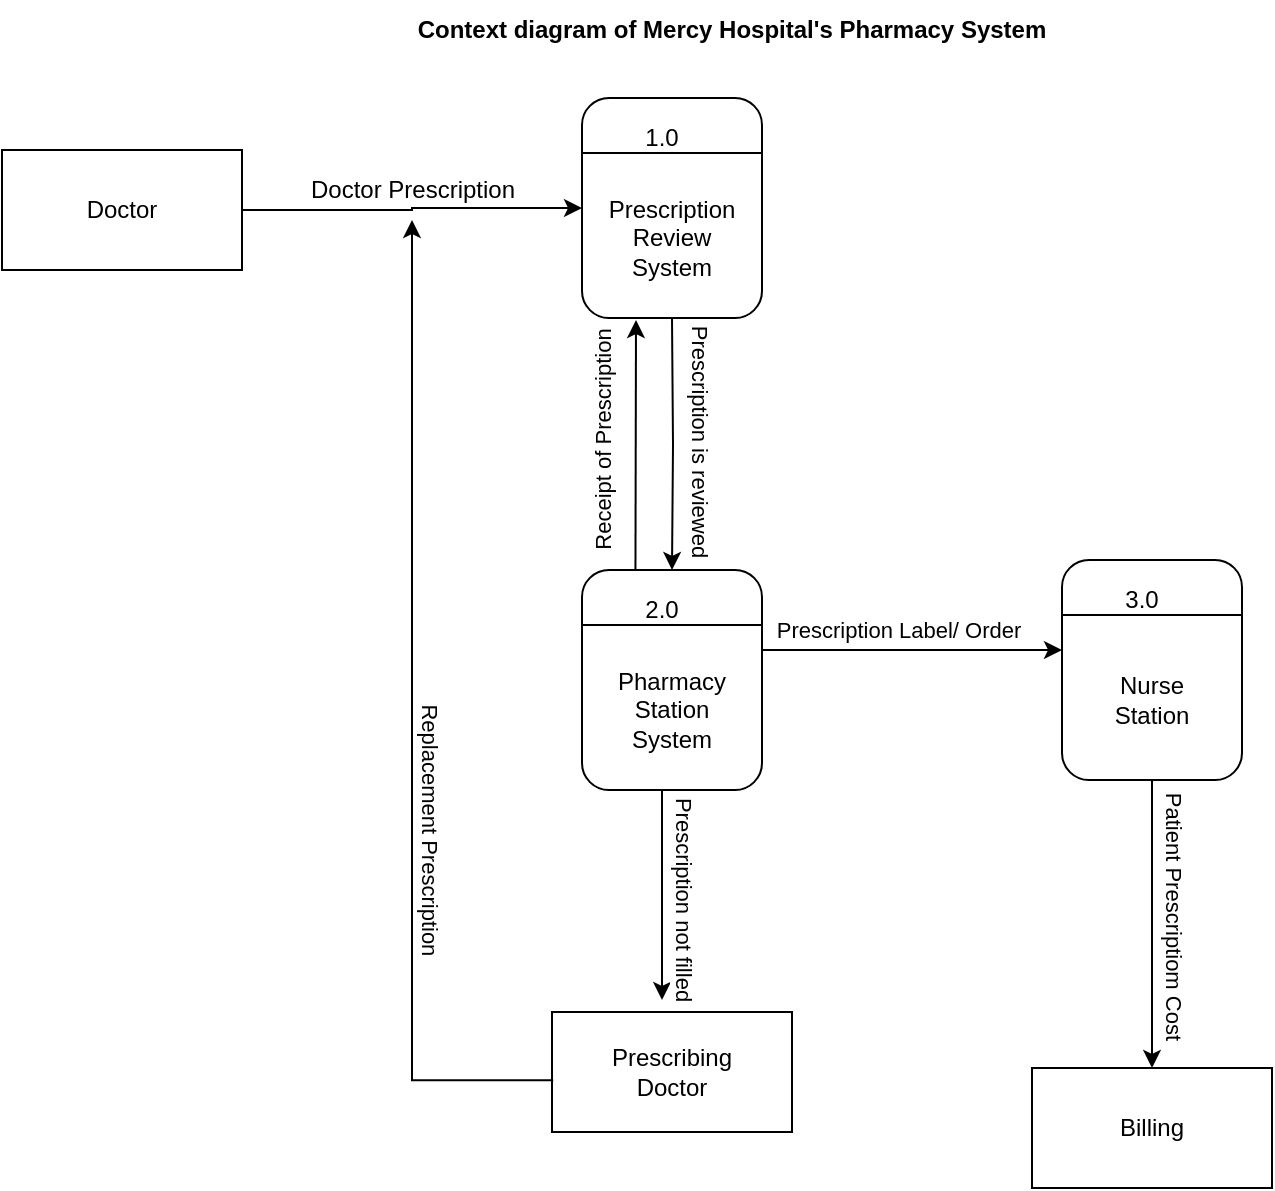 <mxfile version="23.1.6" type="github" pages="2">
  <diagram id="D5TdfPoUz5Am6Vt0mHvL" name="Context Drawing">
    <mxGraphModel dx="1592" dy="808" grid="1" gridSize="10" guides="1" tooltips="1" connect="1" arrows="1" fold="1" page="1" pageScale="1" pageWidth="827" pageHeight="1169" math="0" shadow="0">
      <root>
        <mxCell id="0" />
        <mxCell id="1" parent="0" />
        <mxCell id="V7A0DTkKhkbpMgO7PrwX-6" value="" style="group" vertex="1" connectable="0" parent="1">
          <mxGeometry x="330" y="79" width="90" height="110" as="geometry" />
        </mxCell>
        <mxCell id="V7A0DTkKhkbpMgO7PrwX-3" value="" style="rounded=1;whiteSpace=wrap;html=1;" vertex="1" parent="V7A0DTkKhkbpMgO7PrwX-6">
          <mxGeometry width="90" height="110" as="geometry" />
        </mxCell>
        <mxCell id="V7A0DTkKhkbpMgO7PrwX-4" value="" style="endArrow=none;html=1;rounded=0;exitX=0;exitY=0.25;exitDx=0;exitDy=0;entryX=1;entryY=0.25;entryDx=0;entryDy=0;" edge="1" parent="V7A0DTkKhkbpMgO7PrwX-6" source="V7A0DTkKhkbpMgO7PrwX-3" target="V7A0DTkKhkbpMgO7PrwX-3">
          <mxGeometry width="50" height="50" relative="1" as="geometry">
            <mxPoint x="10" y="29.5" as="sourcePoint" />
            <mxPoint x="80" y="29.5" as="targetPoint" />
          </mxGeometry>
        </mxCell>
        <mxCell id="V7A0DTkKhkbpMgO7PrwX-35" style="edgeStyle=orthogonalEdgeStyle;rounded=0;orthogonalLoop=1;jettySize=auto;html=1;entryX=0.5;entryY=0;entryDx=0;entryDy=0;" edge="1" parent="V7A0DTkKhkbpMgO7PrwX-6" target="V7A0DTkKhkbpMgO7PrwX-28">
          <mxGeometry relative="1" as="geometry">
            <mxPoint x="45" y="231" as="targetPoint" />
            <mxPoint x="45.0" y="110" as="sourcePoint" />
          </mxGeometry>
        </mxCell>
        <mxCell id="V7A0DTkKhkbpMgO7PrwX-37" value="Prescription is reviewed" style="edgeLabel;html=1;align=center;verticalAlign=middle;resizable=0;points=[];rotation=90;" vertex="1" connectable="0" parent="V7A0DTkKhkbpMgO7PrwX-35">
          <mxGeometry y="2" relative="1" as="geometry">
            <mxPoint x="14" y="-4" as="offset" />
          </mxGeometry>
        </mxCell>
        <mxCell id="V7A0DTkKhkbpMgO7PrwX-25" value="Prescription&lt;br&gt;Review&lt;br&gt;System" style="text;html=1;align=center;verticalAlign=middle;whiteSpace=wrap;rounded=0;" vertex="1" parent="V7A0DTkKhkbpMgO7PrwX-6">
          <mxGeometry x="15" y="40" width="60" height="60" as="geometry" />
        </mxCell>
        <mxCell id="V7A0DTkKhkbpMgO7PrwX-26" value="1.0" style="text;html=1;align=center;verticalAlign=middle;whiteSpace=wrap;rounded=0;" vertex="1" parent="V7A0DTkKhkbpMgO7PrwX-6">
          <mxGeometry x="15" y="10" width="50" height="20" as="geometry" />
        </mxCell>
        <mxCell id="V7A0DTkKhkbpMgO7PrwX-8" value="" style="group" vertex="1" connectable="0" parent="1">
          <mxGeometry x="40" y="105" width="120" height="60" as="geometry" />
        </mxCell>
        <mxCell id="V7A0DTkKhkbpMgO7PrwX-1" value="" style="rounded=0;whiteSpace=wrap;html=1;" vertex="1" parent="V7A0DTkKhkbpMgO7PrwX-8">
          <mxGeometry width="120" height="60" as="geometry" />
        </mxCell>
        <mxCell id="V7A0DTkKhkbpMgO7PrwX-7" value="Doctor" style="text;html=1;align=center;verticalAlign=middle;whiteSpace=wrap;rounded=0;" vertex="1" parent="V7A0DTkKhkbpMgO7PrwX-8">
          <mxGeometry x="20" y="15" width="80" height="30" as="geometry" />
        </mxCell>
        <mxCell id="V7A0DTkKhkbpMgO7PrwX-9" value="" style="group" vertex="1" connectable="0" parent="1">
          <mxGeometry x="555" y="564" width="120" height="60" as="geometry" />
        </mxCell>
        <mxCell id="V7A0DTkKhkbpMgO7PrwX-10" value="" style="rounded=0;whiteSpace=wrap;html=1;" vertex="1" parent="V7A0DTkKhkbpMgO7PrwX-9">
          <mxGeometry width="120" height="60" as="geometry" />
        </mxCell>
        <mxCell id="V7A0DTkKhkbpMgO7PrwX-11" value="Billing" style="text;html=1;align=center;verticalAlign=middle;whiteSpace=wrap;rounded=0;" vertex="1" parent="V7A0DTkKhkbpMgO7PrwX-9">
          <mxGeometry x="20" y="15" width="80" height="30" as="geometry" />
        </mxCell>
        <mxCell id="V7A0DTkKhkbpMgO7PrwX-17" style="edgeStyle=orthogonalEdgeStyle;rounded=0;orthogonalLoop=1;jettySize=auto;html=1;exitX=1;exitY=0.5;exitDx=0;exitDy=0;entryX=0;entryY=0.5;entryDx=0;entryDy=0;" edge="1" parent="1" source="V7A0DTkKhkbpMgO7PrwX-1" target="V7A0DTkKhkbpMgO7PrwX-3">
          <mxGeometry relative="1" as="geometry" />
        </mxCell>
        <mxCell id="V7A0DTkKhkbpMgO7PrwX-18" value="Doctor Prescription" style="text;html=1;align=center;verticalAlign=middle;resizable=0;points=[];autosize=1;strokeColor=none;fillColor=none;" vertex="1" parent="1">
          <mxGeometry x="180" y="110" width="130" height="30" as="geometry" />
        </mxCell>
        <mxCell id="V7A0DTkKhkbpMgO7PrwX-27" value="" style="group" vertex="1" connectable="0" parent="1">
          <mxGeometry x="330" y="315" width="90" height="110" as="geometry" />
        </mxCell>
        <mxCell id="V7A0DTkKhkbpMgO7PrwX-28" value="" style="rounded=1;whiteSpace=wrap;html=1;" vertex="1" parent="V7A0DTkKhkbpMgO7PrwX-27">
          <mxGeometry width="90" height="110" as="geometry" />
        </mxCell>
        <mxCell id="V7A0DTkKhkbpMgO7PrwX-29" value="" style="endArrow=none;html=1;rounded=0;exitX=0;exitY=0.25;exitDx=0;exitDy=0;entryX=1;entryY=0.25;entryDx=0;entryDy=0;" edge="1" parent="V7A0DTkKhkbpMgO7PrwX-27" source="V7A0DTkKhkbpMgO7PrwX-28" target="V7A0DTkKhkbpMgO7PrwX-28">
          <mxGeometry width="50" height="50" relative="1" as="geometry">
            <mxPoint x="10" y="29.5" as="sourcePoint" />
            <mxPoint x="80" y="29.5" as="targetPoint" />
          </mxGeometry>
        </mxCell>
        <mxCell id="V7A0DTkKhkbpMgO7PrwX-30" value="Pharmacy Station System" style="text;html=1;align=center;verticalAlign=middle;whiteSpace=wrap;rounded=0;" vertex="1" parent="V7A0DTkKhkbpMgO7PrwX-27">
          <mxGeometry x="15" y="40" width="60" height="60" as="geometry" />
        </mxCell>
        <mxCell id="V7A0DTkKhkbpMgO7PrwX-31" value="2.0" style="text;html=1;align=center;verticalAlign=middle;whiteSpace=wrap;rounded=0;" vertex="1" parent="V7A0DTkKhkbpMgO7PrwX-27">
          <mxGeometry x="15" y="10" width="50" height="20" as="geometry" />
        </mxCell>
        <mxCell id="V7A0DTkKhkbpMgO7PrwX-32" value="" style="group" vertex="1" connectable="0" parent="1">
          <mxGeometry x="315" y="536" width="120" height="60" as="geometry" />
        </mxCell>
        <mxCell id="V7A0DTkKhkbpMgO7PrwX-13" value="" style="rounded=0;whiteSpace=wrap;html=1;" vertex="1" parent="V7A0DTkKhkbpMgO7PrwX-32">
          <mxGeometry width="120" height="60" as="geometry" />
        </mxCell>
        <mxCell id="V7A0DTkKhkbpMgO7PrwX-14" value="Prescribing Doctor" style="text;html=1;align=center;verticalAlign=middle;whiteSpace=wrap;rounded=0;" vertex="1" parent="V7A0DTkKhkbpMgO7PrwX-32">
          <mxGeometry x="20" y="15" width="80" height="30" as="geometry" />
        </mxCell>
        <mxCell id="V7A0DTkKhkbpMgO7PrwX-34" value="" style="endArrow=classic;html=1;rounded=0;" edge="1" parent="1">
          <mxGeometry width="50" height="50" relative="1" as="geometry">
            <mxPoint x="370" y="425" as="sourcePoint" />
            <mxPoint x="370" y="530" as="targetPoint" />
          </mxGeometry>
        </mxCell>
        <mxCell id="V7A0DTkKhkbpMgO7PrwX-41" value="Prescription not filled" style="edgeLabel;html=1;align=center;verticalAlign=middle;resizable=0;points=[];rotation=90;" vertex="1" connectable="0" parent="V7A0DTkKhkbpMgO7PrwX-34">
          <mxGeometry x="0.029" y="-1" relative="1" as="geometry">
            <mxPoint x="12" as="offset" />
          </mxGeometry>
        </mxCell>
        <mxCell id="V7A0DTkKhkbpMgO7PrwX-36" value="" style="endArrow=classic;html=1;rounded=0;" edge="1" parent="1">
          <mxGeometry width="50" height="50" relative="1" as="geometry">
            <mxPoint x="420" y="355" as="sourcePoint" />
            <mxPoint x="570" y="355" as="targetPoint" />
          </mxGeometry>
        </mxCell>
        <mxCell id="V7A0DTkKhkbpMgO7PrwX-51" value="Prescription Label/ Order" style="edgeLabel;html=1;align=center;verticalAlign=middle;resizable=0;points=[];" vertex="1" connectable="0" parent="V7A0DTkKhkbpMgO7PrwX-36">
          <mxGeometry x="-0.443" relative="1" as="geometry">
            <mxPoint x="26" y="-10" as="offset" />
          </mxGeometry>
        </mxCell>
        <mxCell id="V7A0DTkKhkbpMgO7PrwX-38" value="" style="endArrow=classic;html=1;rounded=0;exitX=0.297;exitY=-0.003;exitDx=0;exitDy=0;exitPerimeter=0;" edge="1" parent="1" source="V7A0DTkKhkbpMgO7PrwX-28">
          <mxGeometry width="50" height="50" relative="1" as="geometry">
            <mxPoint x="460" y="370" as="sourcePoint" />
            <mxPoint x="357" y="190" as="targetPoint" />
          </mxGeometry>
        </mxCell>
        <mxCell id="V7A0DTkKhkbpMgO7PrwX-40" value="Receipt of Prescription" style="edgeLabel;html=1;align=center;verticalAlign=middle;resizable=0;points=[];rotation=-90;" vertex="1" connectable="0" parent="1">
          <mxGeometry x="340.004" y="249.996" as="geometry" />
        </mxCell>
        <mxCell id="V7A0DTkKhkbpMgO7PrwX-44" value="" style="endArrow=classic;html=1;rounded=0;edgeStyle=orthogonalEdgeStyle;exitX=0.005;exitY=0.569;exitDx=0;exitDy=0;exitPerimeter=0;" edge="1" parent="1" source="V7A0DTkKhkbpMgO7PrwX-13" target="V7A0DTkKhkbpMgO7PrwX-18">
          <mxGeometry width="50" height="50" relative="1" as="geometry">
            <mxPoint x="310" y="570" as="sourcePoint" />
            <mxPoint x="230" y="140" as="targetPoint" />
          </mxGeometry>
        </mxCell>
        <mxCell id="V7A0DTkKhkbpMgO7PrwX-45" value="Replacement Prescription" style="edgeLabel;html=1;align=center;verticalAlign=middle;resizable=0;points=[];rotation=90;" vertex="1" connectable="0" parent="V7A0DTkKhkbpMgO7PrwX-44">
          <mxGeometry x="-0.216" y="1" relative="1" as="geometry">
            <mxPoint x="10" as="offset" />
          </mxGeometry>
        </mxCell>
        <mxCell id="V7A0DTkKhkbpMgO7PrwX-46" value="" style="group" vertex="1" connectable="0" parent="1">
          <mxGeometry x="570" y="310" width="90" height="110" as="geometry" />
        </mxCell>
        <mxCell id="V7A0DTkKhkbpMgO7PrwX-47" value="" style="rounded=1;whiteSpace=wrap;html=1;" vertex="1" parent="V7A0DTkKhkbpMgO7PrwX-46">
          <mxGeometry width="90" height="110" as="geometry" />
        </mxCell>
        <mxCell id="V7A0DTkKhkbpMgO7PrwX-48" value="" style="endArrow=none;html=1;rounded=0;exitX=0;exitY=0.25;exitDx=0;exitDy=0;entryX=1;entryY=0.25;entryDx=0;entryDy=0;" edge="1" parent="V7A0DTkKhkbpMgO7PrwX-46" source="V7A0DTkKhkbpMgO7PrwX-47" target="V7A0DTkKhkbpMgO7PrwX-47">
          <mxGeometry width="50" height="50" relative="1" as="geometry">
            <mxPoint x="10" y="29.5" as="sourcePoint" />
            <mxPoint x="80" y="29.5" as="targetPoint" />
          </mxGeometry>
        </mxCell>
        <mxCell id="V7A0DTkKhkbpMgO7PrwX-49" value="Nurse Station" style="text;html=1;align=center;verticalAlign=middle;whiteSpace=wrap;rounded=0;" vertex="1" parent="V7A0DTkKhkbpMgO7PrwX-46">
          <mxGeometry x="15" y="40" width="60" height="60" as="geometry" />
        </mxCell>
        <mxCell id="V7A0DTkKhkbpMgO7PrwX-50" value="3.0" style="text;html=1;align=center;verticalAlign=middle;whiteSpace=wrap;rounded=0;" vertex="1" parent="V7A0DTkKhkbpMgO7PrwX-46">
          <mxGeometry x="15" y="10" width="50" height="20" as="geometry" />
        </mxCell>
        <mxCell id="V7A0DTkKhkbpMgO7PrwX-52" value="" style="endArrow=classic;html=1;rounded=0;exitX=0.5;exitY=1;exitDx=0;exitDy=0;entryX=0.5;entryY=0;entryDx=0;entryDy=0;" edge="1" parent="1" source="V7A0DTkKhkbpMgO7PrwX-47" target="V7A0DTkKhkbpMgO7PrwX-10">
          <mxGeometry width="50" height="50" relative="1" as="geometry">
            <mxPoint x="370" y="380" as="sourcePoint" />
            <mxPoint x="615" y="530" as="targetPoint" />
          </mxGeometry>
        </mxCell>
        <mxCell id="V7A0DTkKhkbpMgO7PrwX-55" value="Patient Prescriptiom Cost&amp;nbsp;" style="edgeLabel;html=1;align=center;verticalAlign=middle;resizable=0;points=[];rotation=90;" vertex="1" connectable="0" parent="V7A0DTkKhkbpMgO7PrwX-52">
          <mxGeometry x="-0.04" y="5" relative="1" as="geometry">
            <mxPoint x="6" as="offset" />
          </mxGeometry>
        </mxCell>
        <mxCell id="V7A0DTkKhkbpMgO7PrwX-54" value="Context diagram of Mercy Hospital&#39;s Pharmacy System" style="text;html=1;align=center;verticalAlign=middle;whiteSpace=wrap;rounded=0;fontStyle=1" vertex="1" parent="1">
          <mxGeometry x="170" y="30" width="470" height="30" as="geometry" />
        </mxCell>
      </root>
    </mxGraphModel>
  </diagram>
  <diagram id="C46RhYPqFEbvyPEfnd_q" name="Level - 0 Diagram">
    <mxGraphModel dx="1405" dy="713" grid="1" gridSize="10" guides="1" tooltips="1" connect="1" arrows="1" fold="1" page="1" pageScale="1" pageWidth="1169" pageHeight="827" math="0" shadow="0">
      <root>
        <mxCell id="0" />
        <mxCell id="1" parent="0" />
        <mxCell id="1HtGVeH6TY6uXh49nren-6" value="" style="group" vertex="1" connectable="0" parent="1">
          <mxGeometry x="30" y="439" width="120" height="60" as="geometry" />
        </mxCell>
        <mxCell id="1HtGVeH6TY6uXh49nren-7" value="" style="rounded=0;whiteSpace=wrap;html=1;" vertex="1" parent="1HtGVeH6TY6uXh49nren-6">
          <mxGeometry width="120" height="60" as="geometry" />
        </mxCell>
        <mxCell id="1HtGVeH6TY6uXh49nren-8" value="Doctor" style="text;html=1;align=center;verticalAlign=middle;whiteSpace=wrap;rounded=0;" vertex="1" parent="1HtGVeH6TY6uXh49nren-6">
          <mxGeometry x="20" y="15" width="80" height="30" as="geometry" />
        </mxCell>
        <mxCell id="1HtGVeH6TY6uXh49nren-9" value="" style="group" vertex="1" connectable="0" parent="1">
          <mxGeometry x="1000" y="533" width="120" height="60" as="geometry" />
        </mxCell>
        <mxCell id="1HtGVeH6TY6uXh49nren-10" value="" style="rounded=0;whiteSpace=wrap;html=1;" vertex="1" parent="1HtGVeH6TY6uXh49nren-9">
          <mxGeometry width="120" height="60" as="geometry" />
        </mxCell>
        <mxCell id="1HtGVeH6TY6uXh49nren-11" value="Billing Department" style="text;html=1;align=center;verticalAlign=middle;whiteSpace=wrap;rounded=0;" vertex="1" parent="1HtGVeH6TY6uXh49nren-9">
          <mxGeometry x="20" y="15" width="80" height="30" as="geometry" />
        </mxCell>
        <mxCell id="1HtGVeH6TY6uXh49nren-12" value="Gives Prescription" style="text;html=1;align=center;verticalAlign=middle;resizable=0;points=[];autosize=1;strokeColor=none;fillColor=none;rotation=90;" vertex="1" parent="1">
          <mxGeometry x="40" y="354" width="120" height="30" as="geometry" />
        </mxCell>
        <mxCell id="1HtGVeH6TY6uXh49nren-41" value="" style="group" vertex="1" connectable="0" parent="1">
          <mxGeometry x="30" y="248" width="120" height="60" as="geometry" />
        </mxCell>
        <mxCell id="1HtGVeH6TY6uXh49nren-42" value="" style="rounded=0;whiteSpace=wrap;html=1;" vertex="1" parent="1HtGVeH6TY6uXh49nren-41">
          <mxGeometry width="120" height="60" as="geometry" />
        </mxCell>
        <mxCell id="1HtGVeH6TY6uXh49nren-43" value="Prescription Review System" style="text;html=1;align=center;verticalAlign=middle;whiteSpace=wrap;rounded=0;" vertex="1" parent="1HtGVeH6TY6uXh49nren-41">
          <mxGeometry x="20" y="15" width="80" height="30" as="geometry" />
        </mxCell>
        <mxCell id="1HtGVeH6TY6uXh49nren-44" value="" style="group" vertex="1" connectable="0" parent="1">
          <mxGeometry x="500" y="329" width="120" height="60" as="geometry" />
        </mxCell>
        <mxCell id="1HtGVeH6TY6uXh49nren-45" value="" style="rounded=0;whiteSpace=wrap;html=1;" vertex="1" parent="1HtGVeH6TY6uXh49nren-44">
          <mxGeometry width="120" height="60" as="geometry" />
        </mxCell>
        <mxCell id="1HtGVeH6TY6uXh49nren-46" value="Lab Station" style="text;html=1;align=center;verticalAlign=middle;whiteSpace=wrap;rounded=0;" vertex="1" parent="1HtGVeH6TY6uXh49nren-44">
          <mxGeometry x="20" y="15" width="80" height="30" as="geometry" />
        </mxCell>
        <mxCell id="EBD7aDAjaYQaZ3vh4tLw-64" value="" style="edgeStyle=orthogonalEdgeStyle;rounded=0;orthogonalLoop=1;jettySize=auto;html=1;" edge="1" parent="1" source="1HtGVeH6TY6uXh49nren-47" target="1HtGVeH6TY6uXh49nren-50">
          <mxGeometry relative="1" as="geometry" />
        </mxCell>
        <mxCell id="1HtGVeH6TY6uXh49nren-47" value="" style="rounded=0;whiteSpace=wrap;html=1;" vertex="1" parent="1">
          <mxGeometry x="500" y="414" width="120" height="60" as="geometry" />
        </mxCell>
        <mxCell id="1HtGVeH6TY6uXh49nren-48" value="Shelving Station" style="text;html=1;align=center;verticalAlign=middle;whiteSpace=wrap;rounded=0;" vertex="1" parent="1">
          <mxGeometry x="520" y="429" width="80" height="30" as="geometry" />
        </mxCell>
        <mxCell id="1HtGVeH6TY6uXh49nren-49" value="" style="rounded=0;whiteSpace=wrap;html=1;" vertex="1" parent="1">
          <mxGeometry x="500" y="504" width="120" height="60" as="geometry" />
        </mxCell>
        <mxCell id="1HtGVeH6TY6uXh49nren-50" value="Secure Station" style="text;html=1;align=center;verticalAlign=middle;whiteSpace=wrap;rounded=0;" vertex="1" parent="1">
          <mxGeometry x="520" y="519" width="80" height="30" as="geometry" />
        </mxCell>
        <mxCell id="1HtGVeH6TY6uXh49nren-51" value="" style="rounded=0;whiteSpace=wrap;html=1;" vertex="1" parent="1">
          <mxGeometry x="1000" y="181" width="120" height="60" as="geometry" />
        </mxCell>
        <mxCell id="1HtGVeH6TY6uXh49nren-52" value="Nurse Stations" style="text;html=1;align=center;verticalAlign=middle;whiteSpace=wrap;rounded=0;" vertex="1" parent="1">
          <mxGeometry x="1020" y="196" width="80" height="30" as="geometry" />
        </mxCell>
        <mxCell id="1HtGVeH6TY6uXh49nren-55" value="" style="group" vertex="1" connectable="0" parent="1">
          <mxGeometry x="280" y="403" width="90" height="110" as="geometry" />
        </mxCell>
        <mxCell id="1HtGVeH6TY6uXh49nren-56" value="" style="rounded=1;whiteSpace=wrap;html=1;" vertex="1" parent="1HtGVeH6TY6uXh49nren-55">
          <mxGeometry width="90" height="90" as="geometry" />
        </mxCell>
        <mxCell id="1HtGVeH6TY6uXh49nren-57" value="" style="endArrow=none;html=1;rounded=0;exitX=0;exitY=0.25;exitDx=0;exitDy=0;entryX=1;entryY=0.25;entryDx=0;entryDy=0;" edge="1" parent="1HtGVeH6TY6uXh49nren-55" source="1HtGVeH6TY6uXh49nren-56" target="1HtGVeH6TY6uXh49nren-56">
          <mxGeometry width="50" height="50" relative="1" as="geometry">
            <mxPoint x="10" y="29.5" as="sourcePoint" />
            <mxPoint x="80" y="29.5" as="targetPoint" />
          </mxGeometry>
        </mxCell>
        <mxCell id="1HtGVeH6TY6uXh49nren-58" value="Sort &amp;amp; Send to stations" style="text;html=1;align=center;verticalAlign=middle;whiteSpace=wrap;rounded=0;" vertex="1" parent="1HtGVeH6TY6uXh49nren-55">
          <mxGeometry x="15" y="25" width="60" height="60" as="geometry" />
        </mxCell>
        <mxCell id="1HtGVeH6TY6uXh49nren-59" value="2.0" style="text;html=1;align=center;verticalAlign=middle;whiteSpace=wrap;rounded=0;" vertex="1" parent="1HtGVeH6TY6uXh49nren-55">
          <mxGeometry x="15" y="4" width="50" height="20" as="geometry" />
        </mxCell>
        <mxCell id="1HtGVeH6TY6uXh49nren-2" value="" style="rounded=1;whiteSpace=wrap;html=1;" vertex="1" parent="1">
          <mxGeometry x="280" y="239" width="90" height="90" as="geometry" />
        </mxCell>
        <mxCell id="1HtGVeH6TY6uXh49nren-3" value="" style="endArrow=none;html=1;rounded=0;exitX=0;exitY=0.25;exitDx=0;exitDy=0;entryX=1;entryY=0.25;entryDx=0;entryDy=0;" edge="1" parent="1" source="1HtGVeH6TY6uXh49nren-2" target="1HtGVeH6TY6uXh49nren-2">
          <mxGeometry width="50" height="50" relative="1" as="geometry">
            <mxPoint x="290" y="268.5" as="sourcePoint" />
            <mxPoint x="360" y="268.5" as="targetPoint" />
          </mxGeometry>
        </mxCell>
        <mxCell id="1HtGVeH6TY6uXh49nren-4" value="Review Prescription" style="text;html=1;align=center;verticalAlign=middle;whiteSpace=wrap;rounded=0;" vertex="1" parent="1">
          <mxGeometry x="295" y="264" width="60" height="60" as="geometry" />
        </mxCell>
        <mxCell id="1HtGVeH6TY6uXh49nren-5" value="1.0" style="text;html=1;align=center;verticalAlign=middle;whiteSpace=wrap;rounded=0;" vertex="1" parent="1">
          <mxGeometry x="295" y="243" width="50" height="20" as="geometry" />
        </mxCell>
        <mxCell id="1HtGVeH6TY6uXh49nren-60" value="" style="endArrow=classic;html=1;rounded=0;entryX=0.5;entryY=0;entryDx=0;entryDy=0;exitX=0.5;exitY=1;exitDx=0;exitDy=0;" edge="1" parent="1" source="1HtGVeH6TY6uXh49nren-2" target="1HtGVeH6TY6uXh49nren-56">
          <mxGeometry width="50" height="50" relative="1" as="geometry">
            <mxPoint x="330" y="389" as="sourcePoint" />
            <mxPoint x="380" y="339" as="targetPoint" />
          </mxGeometry>
        </mxCell>
        <mxCell id="1HtGVeH6TY6uXh49nren-61" style="edgeStyle=orthogonalEdgeStyle;rounded=0;orthogonalLoop=1;jettySize=auto;html=1;exitX=0.5;exitY=0;exitDx=0;exitDy=0;entryX=0.5;entryY=1;entryDx=0;entryDy=0;" edge="1" parent="1" source="1HtGVeH6TY6uXh49nren-7" target="1HtGVeH6TY6uXh49nren-42">
          <mxGeometry relative="1" as="geometry" />
        </mxCell>
        <mxCell id="1HtGVeH6TY6uXh49nren-65" value="" style="endArrow=classic;html=1;rounded=0;entryX=0;entryY=0.5;entryDx=0;entryDy=0;" edge="1" parent="1" target="1HtGVeH6TY6uXh49nren-2">
          <mxGeometry width="50" height="50" relative="1" as="geometry">
            <mxPoint x="150" y="284" as="sourcePoint" />
            <mxPoint x="200" y="234" as="targetPoint" />
          </mxGeometry>
        </mxCell>
        <mxCell id="1HtGVeH6TY6uXh49nren-66" value="" style="edgeStyle=elbowEdgeStyle;elbow=horizontal;endArrow=classic;html=1;curved=0;rounded=0;endSize=8;startSize=8;entryX=0;entryY=0.5;entryDx=0;entryDy=0;exitX=1;exitY=0.5;exitDx=0;exitDy=0;" edge="1" parent="1" source="1HtGVeH6TY6uXh49nren-56">
          <mxGeometry width="50" height="50" relative="1" as="geometry">
            <mxPoint x="370" y="459" as="sourcePoint" />
            <mxPoint x="500" y="364" as="targetPoint" />
            <Array as="points">
              <mxPoint x="420" y="404" />
            </Array>
          </mxGeometry>
        </mxCell>
        <mxCell id="1HtGVeH6TY6uXh49nren-67" value="" style="endArrow=classic;html=1;rounded=0;entryX=0;entryY=0.75;entryDx=0;entryDy=0;" edge="1" parent="1">
          <mxGeometry width="50" height="50" relative="1" as="geometry">
            <mxPoint x="420" y="448" as="sourcePoint" />
            <mxPoint x="500" y="448" as="targetPoint" />
          </mxGeometry>
        </mxCell>
        <mxCell id="1HtGVeH6TY6uXh49nren-68" value="" style="edgeStyle=elbowEdgeStyle;elbow=horizontal;endArrow=classic;html=1;curved=0;rounded=0;endSize=8;startSize=8;" edge="1" parent="1">
          <mxGeometry width="50" height="50" relative="1" as="geometry">
            <mxPoint x="420" y="449" as="sourcePoint" />
            <mxPoint x="500" y="543.35" as="targetPoint" />
            <Array as="points">
              <mxPoint x="420" y="499" />
            </Array>
          </mxGeometry>
        </mxCell>
        <mxCell id="1HtGVeH6TY6uXh49nren-69" value="" style="rounded=1;whiteSpace=wrap;html=1;" vertex="1" parent="1">
          <mxGeometry x="850" y="340" width="90" height="90" as="geometry" />
        </mxCell>
        <mxCell id="1HtGVeH6TY6uXh49nren-70" value="" style="endArrow=none;html=1;rounded=0;exitX=0;exitY=0.25;exitDx=0;exitDy=0;entryX=1;entryY=0.25;entryDx=0;entryDy=0;" edge="1" parent="1" source="1HtGVeH6TY6uXh49nren-69" target="1HtGVeH6TY6uXh49nren-69">
          <mxGeometry width="50" height="50" relative="1" as="geometry">
            <mxPoint x="860" y="369.5" as="sourcePoint" />
            <mxPoint x="930" y="369.5" as="targetPoint" />
          </mxGeometry>
        </mxCell>
        <mxCell id="1HtGVeH6TY6uXh49nren-71" value="Order filled/ Not filled" style="text;html=1;align=center;verticalAlign=middle;whiteSpace=wrap;rounded=0;" vertex="1" parent="1">
          <mxGeometry x="865" y="365" width="60" height="60" as="geometry" />
        </mxCell>
        <mxCell id="1HtGVeH6TY6uXh49nren-72" value="4.0" style="text;html=1;align=center;verticalAlign=middle;whiteSpace=wrap;rounded=0;" vertex="1" parent="1">
          <mxGeometry x="865" y="344" width="50" height="20" as="geometry" />
        </mxCell>
        <mxCell id="1HtGVeH6TY6uXh49nren-73" value="" style="rounded=1;whiteSpace=wrap;html=1;" vertex="1" parent="1">
          <mxGeometry x="685" y="313" width="90" height="90" as="geometry" />
        </mxCell>
        <mxCell id="1HtGVeH6TY6uXh49nren-74" value="" style="endArrow=none;html=1;rounded=0;exitX=0;exitY=0.25;exitDx=0;exitDy=0;entryX=1;entryY=0.25;entryDx=0;entryDy=0;" edge="1" parent="1" source="1HtGVeH6TY6uXh49nren-73" target="1HtGVeH6TY6uXh49nren-73">
          <mxGeometry width="50" height="50" relative="1" as="geometry">
            <mxPoint x="695" y="342.5" as="sourcePoint" />
            <mxPoint x="765" y="342.5" as="targetPoint" />
          </mxGeometry>
        </mxCell>
        <mxCell id="1HtGVeH6TY6uXh49nren-75" value="Drug formulated &amp;amp; order reviewed" style="text;html=1;align=center;verticalAlign=middle;whiteSpace=wrap;rounded=0;" vertex="1" parent="1">
          <mxGeometry x="685" y="338" width="90" height="60" as="geometry" />
        </mxCell>
        <mxCell id="1HtGVeH6TY6uXh49nren-76" value="3.2" style="text;html=1;align=center;verticalAlign=middle;whiteSpace=wrap;rounded=0;" vertex="1" parent="1">
          <mxGeometry x="700" y="317" width="50" height="20" as="geometry" />
        </mxCell>
        <mxCell id="1HtGVeH6TY6uXh49nren-77" value="" style="rounded=1;whiteSpace=wrap;html=1;" vertex="1" parent="1">
          <mxGeometry x="690" y="439" width="90" height="90" as="geometry" />
        </mxCell>
        <mxCell id="1HtGVeH6TY6uXh49nren-78" value="" style="endArrow=none;html=1;rounded=0;exitX=0;exitY=0.25;exitDx=0;exitDy=0;entryX=1;entryY=0.25;entryDx=0;entryDy=0;" edge="1" parent="1" source="1HtGVeH6TY6uXh49nren-77" target="1HtGVeH6TY6uXh49nren-77">
          <mxGeometry width="50" height="50" relative="1" as="geometry">
            <mxPoint x="700" y="468.5" as="sourcePoint" />
            <mxPoint x="770" y="468.5" as="targetPoint" />
          </mxGeometry>
        </mxCell>
        <mxCell id="1HtGVeH6TY6uXh49nren-79" value="Order is reviewed &amp;amp; packed" style="text;html=1;align=center;verticalAlign=middle;whiteSpace=wrap;rounded=0;" vertex="1" parent="1">
          <mxGeometry x="705" y="464" width="60" height="60" as="geometry" />
        </mxCell>
        <mxCell id="1HtGVeH6TY6uXh49nren-80" value="3.1" style="text;html=1;align=center;verticalAlign=middle;whiteSpace=wrap;rounded=0;" vertex="1" parent="1">
          <mxGeometry x="705" y="443" width="50" height="20" as="geometry" />
        </mxCell>
        <mxCell id="1HtGVeH6TY6uXh49nren-81" value="" style="rounded=1;whiteSpace=wrap;html=1;" vertex="1" parent="1">
          <mxGeometry x="849" y="159" width="90" height="90" as="geometry" />
        </mxCell>
        <mxCell id="1HtGVeH6TY6uXh49nren-82" value="" style="endArrow=none;html=1;rounded=0;exitX=0;exitY=0.25;exitDx=0;exitDy=0;entryX=1;entryY=0.25;entryDx=0;entryDy=0;" edge="1" parent="1" source="1HtGVeH6TY6uXh49nren-81" target="1HtGVeH6TY6uXh49nren-81">
          <mxGeometry width="50" height="50" relative="1" as="geometry">
            <mxPoint x="859" y="188.5" as="sourcePoint" />
            <mxPoint x="929" y="188.5" as="targetPoint" />
          </mxGeometry>
        </mxCell>
        <mxCell id="1HtGVeH6TY6uXh49nren-83" value="Label is generated" style="text;html=1;align=center;verticalAlign=middle;whiteSpace=wrap;rounded=0;" vertex="1" parent="1">
          <mxGeometry x="864" y="184" width="60" height="60" as="geometry" />
        </mxCell>
        <mxCell id="1HtGVeH6TY6uXh49nren-84" value="5.0" style="text;html=1;align=center;verticalAlign=middle;whiteSpace=wrap;rounded=0;" vertex="1" parent="1">
          <mxGeometry x="864" y="163" width="50" height="20" as="geometry" />
        </mxCell>
        <mxCell id="1HtGVeH6TY6uXh49nren-85" value="" style="rounded=1;whiteSpace=wrap;html=1;" vertex="1" parent="1">
          <mxGeometry x="849" y="576" width="90" height="90" as="geometry" />
        </mxCell>
        <mxCell id="1HtGVeH6TY6uXh49nren-86" value="" style="endArrow=none;html=1;rounded=0;exitX=0;exitY=0.25;exitDx=0;exitDy=0;entryX=1;entryY=0.25;entryDx=0;entryDy=0;" edge="1" parent="1" source="1HtGVeH6TY6uXh49nren-85" target="1HtGVeH6TY6uXh49nren-85">
          <mxGeometry width="50" height="50" relative="1" as="geometry">
            <mxPoint x="859" y="605.5" as="sourcePoint" />
            <mxPoint x="929" y="605.5" as="targetPoint" />
          </mxGeometry>
        </mxCell>
        <mxCell id="1HtGVeH6TY6uXh49nren-87" value="Contacting prescribing doctor" style="text;html=1;align=center;verticalAlign=middle;whiteSpace=wrap;rounded=0;" vertex="1" parent="1">
          <mxGeometry x="864" y="601" width="60" height="60" as="geometry" />
        </mxCell>
        <mxCell id="1HtGVeH6TY6uXh49nren-88" value="5.1" style="text;html=1;align=center;verticalAlign=middle;whiteSpace=wrap;rounded=0;" vertex="1" parent="1">
          <mxGeometry x="864" y="580" width="50" height="20" as="geometry" />
        </mxCell>
        <mxCell id="1HtGVeH6TY6uXh49nren-94" value="" style="edgeStyle=elbowEdgeStyle;elbow=vertical;endArrow=classic;html=1;curved=0;rounded=0;endSize=8;startSize=8;entryX=0.5;entryY=1;entryDx=0;entryDy=0;exitX=0.25;exitY=1;exitDx=0;exitDy=0;" edge="1" parent="1" source="1HtGVeH6TY6uXh49nren-87">
          <mxGeometry width="50" height="50" relative="1" as="geometry">
            <mxPoint x="850" y="639" as="sourcePoint" />
            <mxPoint x="70" y="499" as="targetPoint" />
            <Array as="points">
              <mxPoint x="460" y="699" />
              <mxPoint x="510" y="669" />
            </Array>
          </mxGeometry>
        </mxCell>
        <mxCell id="1HtGVeH6TY6uXh49nren-101" value="" style="group" vertex="1" connectable="0" parent="1">
          <mxGeometry x="50" y="119" width="122.5" height="60" as="geometry" />
        </mxCell>
        <mxCell id="1HtGVeH6TY6uXh49nren-96" value="" style="shape=partialRectangle;whiteSpace=wrap;html=1;left=0;right=0;fillColor=none;" vertex="1" parent="1HtGVeH6TY6uXh49nren-101">
          <mxGeometry x="2.5" width="120" height="60" as="geometry" />
        </mxCell>
        <mxCell id="1HtGVeH6TY6uXh49nren-98" value="" style="rounded=0;whiteSpace=wrap;html=1;fillColor=#009999;" vertex="1" parent="1HtGVeH6TY6uXh49nren-101">
          <mxGeometry x="2.5" width="40" height="60" as="geometry" />
        </mxCell>
        <mxCell id="1HtGVeH6TY6uXh49nren-100" value="D1" style="text;html=1;align=center;verticalAlign=middle;whiteSpace=wrap;rounded=0;" vertex="1" parent="1HtGVeH6TY6uXh49nren-101">
          <mxGeometry y="20" width="45" height="20" as="geometry" />
        </mxCell>
        <mxCell id="EBD7aDAjaYQaZ3vh4tLw-1" value="Prescriptions received File" style="text;html=1;align=center;verticalAlign=middle;whiteSpace=wrap;rounded=0;" vertex="1" parent="1HtGVeH6TY6uXh49nren-101">
          <mxGeometry x="55" y="15" width="60" height="30" as="geometry" />
        </mxCell>
        <mxCell id="1HtGVeH6TY6uXh49nren-102" value="" style="group" vertex="1" connectable="0" parent="1">
          <mxGeometry x="197" y="529" width="142.5" height="60" as="geometry" />
        </mxCell>
        <mxCell id="1HtGVeH6TY6uXh49nren-103" value="" style="shape=partialRectangle;whiteSpace=wrap;html=1;left=0;right=0;fillColor=none;" vertex="1" parent="1HtGVeH6TY6uXh49nren-102">
          <mxGeometry x="2.5" width="120" height="60" as="geometry" />
        </mxCell>
        <mxCell id="1HtGVeH6TY6uXh49nren-104" value="" style="rounded=0;whiteSpace=wrap;html=1;fillColor=#009999;" vertex="1" parent="1HtGVeH6TY6uXh49nren-102">
          <mxGeometry x="2.5" width="40" height="60" as="geometry" />
        </mxCell>
        <mxCell id="1HtGVeH6TY6uXh49nren-105" value="D2" style="text;html=1;align=center;verticalAlign=middle;whiteSpace=wrap;rounded=0;" vertex="1" parent="1HtGVeH6TY6uXh49nren-102">
          <mxGeometry x="-44" y="20" width="130" height="20" as="geometry" />
        </mxCell>
        <mxCell id="EBD7aDAjaYQaZ3vh4tLw-2" value="Prescriptions received File" style="text;html=1;align=center;verticalAlign=middle;whiteSpace=wrap;rounded=0;" vertex="1" parent="1HtGVeH6TY6uXh49nren-102">
          <mxGeometry x="50" y="10" width="60" height="30" as="geometry" />
        </mxCell>
        <mxCell id="EBD7aDAjaYQaZ3vh4tLw-67" value="Reviewed Prescription Data" style="text;html=1;align=center;verticalAlign=middle;whiteSpace=wrap;rounded=0;" vertex="1" parent="1HtGVeH6TY6uXh49nren-102">
          <mxGeometry x="-17.5" y="-31" width="160" height="30" as="geometry" />
        </mxCell>
        <mxCell id="1HtGVeH6TY6uXh49nren-110" value="" style="endArrow=classic;html=1;rounded=0;entryX=0;entryY=0.5;entryDx=0;entryDy=0;" edge="1" parent="1">
          <mxGeometry width="50" height="50" relative="1" as="geometry">
            <mxPoint x="620" y="360" as="sourcePoint" />
            <mxPoint x="685" y="361" as="targetPoint" />
          </mxGeometry>
        </mxCell>
        <mxCell id="1HtGVeH6TY6uXh49nren-112" value="" style="endArrow=classic;html=1;rounded=0;entryX=-0.034;entryY=0.662;entryDx=0;entryDy=0;entryPerimeter=0;" edge="1" parent="1" target="1HtGVeH6TY6uXh49nren-77">
          <mxGeometry width="50" height="50" relative="1" as="geometry">
            <mxPoint x="620" y="538" as="sourcePoint" />
            <mxPoint x="680" y="509" as="targetPoint" />
          </mxGeometry>
        </mxCell>
        <mxCell id="1HtGVeH6TY6uXh49nren-113" value="" style="endArrow=classic;html=1;rounded=0;entryX=-0.013;entryY=0.44;entryDx=0;entryDy=0;entryPerimeter=0;" edge="1" parent="1" target="1HtGVeH6TY6uXh49nren-77">
          <mxGeometry width="50" height="50" relative="1" as="geometry">
            <mxPoint x="620" y="444" as="sourcePoint" />
            <mxPoint x="680" y="479" as="targetPoint" />
          </mxGeometry>
        </mxCell>
        <mxCell id="1HtGVeH6TY6uXh49nren-114" value="" style="endArrow=classic;html=1;rounded=0;entryX=0;entryY=0.75;entryDx=0;entryDy=0;" edge="1" parent="1" target="1HtGVeH6TY6uXh49nren-69">
          <mxGeometry width="50" height="50" relative="1" as="geometry">
            <mxPoint x="780" y="479" as="sourcePoint" />
            <mxPoint x="830" y="429" as="targetPoint" />
          </mxGeometry>
        </mxCell>
        <mxCell id="1HtGVeH6TY6uXh49nren-115" value="" style="endArrow=classic;html=1;rounded=0;" edge="1" parent="1">
          <mxGeometry width="50" height="50" relative="1" as="geometry">
            <mxPoint x="775" y="370" as="sourcePoint" />
            <mxPoint x="845" y="389" as="targetPoint" />
          </mxGeometry>
        </mxCell>
        <mxCell id="1HtGVeH6TY6uXh49nren-116" value="" style="endArrow=classic;html=1;rounded=0;exitX=0.5;exitY=1;exitDx=0;exitDy=0;" edge="1" parent="1" source="1HtGVeH6TY6uXh49nren-69">
          <mxGeometry width="50" height="50" relative="1" as="geometry">
            <mxPoint x="840" y="510" as="sourcePoint" />
            <mxPoint x="895" y="569" as="targetPoint" />
          </mxGeometry>
        </mxCell>
        <mxCell id="1HtGVeH6TY6uXh49nren-117" value="" style="endArrow=classic;html=1;rounded=0;exitX=0.5;exitY=0;exitDx=0;exitDy=0;entryX=0.5;entryY=1;entryDx=0;entryDy=0;" edge="1" parent="1" source="1HtGVeH6TY6uXh49nren-69" target="1HtGVeH6TY6uXh49nren-81">
          <mxGeometry width="50" height="50" relative="1" as="geometry">
            <mxPoint x="830" y="263" as="sourcePoint" />
            <mxPoint x="900" y="282" as="targetPoint" />
          </mxGeometry>
        </mxCell>
        <mxCell id="1HtGVeH6TY6uXh49nren-118" value="" style="rounded=1;whiteSpace=wrap;html=1;" vertex="1" parent="1">
          <mxGeometry x="1015" y="345" width="90" height="90" as="geometry" />
        </mxCell>
        <mxCell id="1HtGVeH6TY6uXh49nren-119" value="" style="endArrow=none;html=1;rounded=0;exitX=0;exitY=0.25;exitDx=0;exitDy=0;entryX=1;entryY=0.25;entryDx=0;entryDy=0;" edge="1" parent="1" source="1HtGVeH6TY6uXh49nren-118" target="1HtGVeH6TY6uXh49nren-118">
          <mxGeometry width="50" height="50" relative="1" as="geometry">
            <mxPoint x="1030" y="374.5" as="sourcePoint" />
            <mxPoint x="1100" y="374.5" as="targetPoint" />
          </mxGeometry>
        </mxCell>
        <mxCell id="1HtGVeH6TY6uXh49nren-120" value="Invoice generated(" style="text;html=1;align=center;verticalAlign=middle;whiteSpace=wrap;rounded=0;" vertex="1" parent="1">
          <mxGeometry x="1035" y="370" width="60" height="60" as="geometry" />
        </mxCell>
        <mxCell id="1HtGVeH6TY6uXh49nren-121" value="6.0" style="text;html=1;align=center;verticalAlign=middle;whiteSpace=wrap;rounded=0;" vertex="1" parent="1">
          <mxGeometry x="1035" y="349" width="50" height="20" as="geometry" />
        </mxCell>
        <mxCell id="1HtGVeH6TY6uXh49nren-122" value="" style="endArrow=classic;html=1;rounded=0;exitX=0.996;exitY=0.572;exitDx=0;exitDy=0;exitPerimeter=0;entryX=0;entryY=0.5;entryDx=0;entryDy=0;" edge="1" parent="1" source="1HtGVeH6TY6uXh49nren-81" target="1HtGVeH6TY6uXh49nren-51">
          <mxGeometry width="50" height="50" relative="1" as="geometry">
            <mxPoint x="1030" y="409" as="sourcePoint" />
            <mxPoint x="1080" y="359" as="targetPoint" />
          </mxGeometry>
        </mxCell>
        <mxCell id="1HtGVeH6TY6uXh49nren-123" value="" style="endArrow=classic;html=1;rounded=0;exitX=0.5;exitY=1;exitDx=0;exitDy=0;entryX=0.5;entryY=0;entryDx=0;entryDy=0;" edge="1" parent="1" source="1HtGVeH6TY6uXh49nren-51" target="1HtGVeH6TY6uXh49nren-121">
          <mxGeometry width="50" height="50" relative="1" as="geometry">
            <mxPoint x="1030" y="409" as="sourcePoint" />
            <mxPoint x="1080" y="359" as="targetPoint" />
          </mxGeometry>
        </mxCell>
        <mxCell id="1HtGVeH6TY6uXh49nren-124" value="" style="endArrow=classic;html=1;rounded=0;exitX=0.5;exitY=1;exitDx=0;exitDy=0;entryX=0.5;entryY=0;entryDx=0;entryDy=0;" edge="1" parent="1" source="1HtGVeH6TY6uXh49nren-118" target="1HtGVeH6TY6uXh49nren-10">
          <mxGeometry width="50" height="50" relative="1" as="geometry">
            <mxPoint x="1030" y="409" as="sourcePoint" />
            <mxPoint x="1080" y="359" as="targetPoint" />
          </mxGeometry>
        </mxCell>
        <mxCell id="EBD7aDAjaYQaZ3vh4tLw-5" value="" style="group" vertex="1" connectable="0" parent="1">
          <mxGeometry x="760" y="249" width="122.5" height="60" as="geometry" />
        </mxCell>
        <mxCell id="EBD7aDAjaYQaZ3vh4tLw-6" value="" style="shape=partialRectangle;whiteSpace=wrap;html=1;left=0;right=0;fillColor=none;" vertex="1" parent="EBD7aDAjaYQaZ3vh4tLw-5">
          <mxGeometry x="-23.5" width="120" height="60" as="geometry" />
        </mxCell>
        <mxCell id="EBD7aDAjaYQaZ3vh4tLw-7" value="" style="rounded=0;whiteSpace=wrap;html=1;fillColor=#009999;" vertex="1" parent="EBD7aDAjaYQaZ3vh4tLw-5">
          <mxGeometry x="-23.5" width="40" height="60" as="geometry" />
        </mxCell>
        <mxCell id="EBD7aDAjaYQaZ3vh4tLw-8" value="D4" style="text;html=1;align=center;verticalAlign=middle;whiteSpace=wrap;rounded=0;" vertex="1" parent="EBD7aDAjaYQaZ3vh4tLw-5">
          <mxGeometry x="-26" y="20" width="45" height="20" as="geometry" />
        </mxCell>
        <mxCell id="EBD7aDAjaYQaZ3vh4tLw-9" value="Ordered filled file" style="text;html=1;align=center;verticalAlign=middle;whiteSpace=wrap;rounded=0;" vertex="1" parent="EBD7aDAjaYQaZ3vh4tLw-5">
          <mxGeometry x="29" y="15" width="60" height="30" as="geometry" />
        </mxCell>
        <mxCell id="EBD7aDAjaYQaZ3vh4tLw-23" value="" style="group" vertex="1" connectable="0" parent="1">
          <mxGeometry x="940" y="659" width="122.5" height="60" as="geometry" />
        </mxCell>
        <mxCell id="EBD7aDAjaYQaZ3vh4tLw-24" value="" style="shape=partialRectangle;whiteSpace=wrap;html=1;left=0;right=0;fillColor=none;" vertex="1" parent="EBD7aDAjaYQaZ3vh4tLw-23">
          <mxGeometry x="2.5" width="120" height="60" as="geometry" />
        </mxCell>
        <mxCell id="EBD7aDAjaYQaZ3vh4tLw-25" value="" style="rounded=0;whiteSpace=wrap;html=1;fillColor=#009999;" vertex="1" parent="EBD7aDAjaYQaZ3vh4tLw-23">
          <mxGeometry x="2.5" width="40" height="60" as="geometry" />
        </mxCell>
        <mxCell id="EBD7aDAjaYQaZ3vh4tLw-26" value="D2" style="text;html=1;align=center;verticalAlign=middle;whiteSpace=wrap;rounded=0;" vertex="1" parent="EBD7aDAjaYQaZ3vh4tLw-23">
          <mxGeometry y="20" width="45" height="20" as="geometry" />
        </mxCell>
        <mxCell id="EBD7aDAjaYQaZ3vh4tLw-27" value="Billing report Data File" style="text;html=1;align=center;verticalAlign=middle;whiteSpace=wrap;rounded=0;" vertex="1" parent="EBD7aDAjaYQaZ3vh4tLw-23">
          <mxGeometry x="50" y="10" width="60" height="30" as="geometry" />
        </mxCell>
        <mxCell id="EBD7aDAjaYQaZ3vh4tLw-28" value="Reviewed &lt;br&gt;Order" style="text;html=1;align=center;verticalAlign=middle;whiteSpace=wrap;rounded=0;rotation=90;" vertex="1" parent="1">
          <mxGeometry x="300" y="353" width="100" height="30" as="geometry" />
        </mxCell>
        <mxCell id="EBD7aDAjaYQaZ3vh4tLw-29" value="Prescription Received" style="text;html=1;align=center;verticalAlign=middle;whiteSpace=wrap;rounded=0;" vertex="1" parent="1">
          <mxGeometry x="180" y="287" width="60" height="30" as="geometry" />
        </mxCell>
        <mxCell id="EBD7aDAjaYQaZ3vh4tLw-30" value="Specific prescription orders" style="text;html=1;align=center;verticalAlign=middle;whiteSpace=wrap;rounded=0;rotation=-90;" vertex="1" parent="1">
          <mxGeometry x="370" y="415" width="60" height="30" as="geometry" />
        </mxCell>
        <mxCell id="EBD7aDAjaYQaZ3vh4tLw-33" value="formulated&amp;nbsp; drug" style="text;html=1;align=center;verticalAlign=middle;whiteSpace=wrap;rounded=0;" vertex="1" parent="1">
          <mxGeometry x="620" y="299" width="60" height="30" as="geometry" />
        </mxCell>
        <mxCell id="EBD7aDAjaYQaZ3vh4tLw-34" value="Drug found" style="text;html=1;align=center;verticalAlign=middle;whiteSpace=wrap;rounded=0;" vertex="1" parent="1">
          <mxGeometry x="620" y="469" width="60" height="30" as="geometry" />
        </mxCell>
        <mxCell id="EBD7aDAjaYQaZ3vh4tLw-35" value="" style="group" vertex="1" connectable="0" parent="1">
          <mxGeometry x="620" y="567" width="122.5" height="60" as="geometry" />
        </mxCell>
        <mxCell id="EBD7aDAjaYQaZ3vh4tLw-36" value="" style="shape=partialRectangle;whiteSpace=wrap;html=1;left=0;right=0;fillColor=none;" vertex="1" parent="EBD7aDAjaYQaZ3vh4tLw-35">
          <mxGeometry x="2.5" width="120" height="60" as="geometry" />
        </mxCell>
        <mxCell id="EBD7aDAjaYQaZ3vh4tLw-37" value="" style="rounded=0;whiteSpace=wrap;html=1;fillColor=#009999;" vertex="1" parent="EBD7aDAjaYQaZ3vh4tLw-35">
          <mxGeometry x="2.5" width="40" height="60" as="geometry" />
        </mxCell>
        <mxCell id="EBD7aDAjaYQaZ3vh4tLw-38" value="D3" style="text;html=1;align=center;verticalAlign=middle;whiteSpace=wrap;rounded=0;" vertex="1" parent="EBD7aDAjaYQaZ3vh4tLw-35">
          <mxGeometry y="20" width="45" height="20" as="geometry" />
        </mxCell>
        <mxCell id="EBD7aDAjaYQaZ3vh4tLw-39" value="Inventory Data File" style="text;html=1;align=center;verticalAlign=middle;whiteSpace=wrap;rounded=0;" vertex="1" parent="EBD7aDAjaYQaZ3vh4tLw-35">
          <mxGeometry x="50" y="10" width="60" height="30" as="geometry" />
        </mxCell>
        <mxCell id="EBD7aDAjaYQaZ3vh4tLw-40" value="" style="edgeStyle=elbowEdgeStyle;elbow=horizontal;endArrow=classic;html=1;curved=0;rounded=0;endSize=8;startSize=8;entryX=1;entryY=0.5;entryDx=0;entryDy=0;exitX=0.75;exitY=1;exitDx=0;exitDy=0;" edge="1" parent="1">
          <mxGeometry width="50" height="50" relative="1" as="geometry">
            <mxPoint x="340" y="493" as="sourcePoint" />
            <mxPoint x="319.5" y="564" as="targetPoint" />
            <Array as="points">
              <mxPoint x="350" y="534" />
            </Array>
          </mxGeometry>
        </mxCell>
        <mxCell id="EBD7aDAjaYQaZ3vh4tLw-42" value="Order confirmed" style="text;html=1;align=center;verticalAlign=middle;whiteSpace=wrap;rounded=0;" vertex="1" parent="1">
          <mxGeometry x="775" y="398" width="60" height="30" as="geometry" />
        </mxCell>
        <mxCell id="EBD7aDAjaYQaZ3vh4tLw-43" value="Order Inappropriate" style="text;html=1;align=center;verticalAlign=middle;whiteSpace=wrap;rounded=0;rotation=-90;" vertex="1" parent="1">
          <mxGeometry x="835" y="469" width="60" height="30" as="geometry" />
        </mxCell>
        <mxCell id="EBD7aDAjaYQaZ3vh4tLw-44" value="" style="edgeStyle=elbowEdgeStyle;elbow=horizontal;endArrow=classic;html=1;curved=0;rounded=0;endSize=8;startSize=8;entryX=1;entryY=0.5;entryDx=0;entryDy=0;exitX=0.75;exitY=1;exitDx=0;exitDy=0;" edge="1" parent="1">
          <mxGeometry width="50" height="50" relative="1" as="geometry">
            <mxPoint x="755" y="529" as="sourcePoint" />
            <mxPoint x="734.5" y="600" as="targetPoint" />
            <Array as="points">
              <mxPoint x="765" y="570" />
            </Array>
          </mxGeometry>
        </mxCell>
        <mxCell id="EBD7aDAjaYQaZ3vh4tLw-45" value="" style="edgeStyle=elbowEdgeStyle;elbow=horizontal;endArrow=classic;html=1;curved=0;rounded=0;endSize=8;startSize=8;" edge="1" parent="1">
          <mxGeometry width="50" height="50" relative="1" as="geometry">
            <mxPoint x="150" y="259" as="sourcePoint" />
            <mxPoint x="180" y="149" as="targetPoint" />
            <Array as="points">
              <mxPoint x="200" y="189" />
            </Array>
          </mxGeometry>
        </mxCell>
        <mxCell id="EBD7aDAjaYQaZ3vh4tLw-46" value="Label" style="text;html=1;align=center;verticalAlign=middle;whiteSpace=wrap;rounded=0;" vertex="1" parent="1">
          <mxGeometry x="937" y="179" width="60" height="30" as="geometry" />
        </mxCell>
        <mxCell id="EBD7aDAjaYQaZ3vh4tLw-48" value="" style="edgeStyle=elbowEdgeStyle;elbow=vertical;endArrow=classic;html=1;curved=0;rounded=0;endSize=8;startSize=8;entryX=1;entryY=0.5;entryDx=0;entryDy=0;" edge="1" parent="1" target="EBD7aDAjaYQaZ3vh4tLw-6">
          <mxGeometry width="50" height="50" relative="1" as="geometry">
            <mxPoint x="870" y="339" as="sourcePoint" />
            <mxPoint x="830" y="287" as="targetPoint" />
            <Array as="points">
              <mxPoint x="870" y="279" />
            </Array>
          </mxGeometry>
        </mxCell>
        <mxCell id="EBD7aDAjaYQaZ3vh4tLw-49" value="Dosage" style="text;html=1;align=center;verticalAlign=middle;whiteSpace=wrap;rounded=0;rotation=90;" vertex="1" parent="1">
          <mxGeometry x="885" y="287" width="60" height="30" as="geometry" />
        </mxCell>
        <mxCell id="EBD7aDAjaYQaZ3vh4tLw-50" value="Invoice" style="text;html=1;align=center;verticalAlign=middle;whiteSpace=wrap;rounded=0;rotation=90;" vertex="1" parent="1">
          <mxGeometry x="1045" y="469" width="60" height="30" as="geometry" />
        </mxCell>
        <mxCell id="EBD7aDAjaYQaZ3vh4tLw-51" value="" style="edgeStyle=elbowEdgeStyle;elbow=horizontal;endArrow=classic;html=1;curved=0;rounded=0;endSize=8;startSize=8;entryX=1;entryY=0.25;entryDx=0;entryDy=0;" edge="1" parent="1" target="EBD7aDAjaYQaZ3vh4tLw-24">
          <mxGeometry width="50" height="50" relative="1" as="geometry">
            <mxPoint x="1085" y="593" as="sourcePoint" />
            <mxPoint x="1085" y="673" as="targetPoint" />
          </mxGeometry>
        </mxCell>
        <mxCell id="EBD7aDAjaYQaZ3vh4tLw-62" value="" style="edgeStyle=elbowEdgeStyle;elbow=horizontal;endArrow=classic;html=1;curved=0;rounded=0;endSize=8;startSize=8;entryX=0.004;entryY=0.868;entryDx=0;entryDy=0;exitX=0.75;exitY=1;exitDx=0;exitDy=0;entryPerimeter=0;" edge="1" parent="1" source="1HtGVeH6TY6uXh49nren-7" target="1HtGVeH6TY6uXh49nren-85">
          <mxGeometry width="50" height="50" relative="1" as="geometry">
            <mxPoint x="120" y="499" as="sourcePoint" />
            <mxPoint x="849" y="644" as="targetPoint" />
            <Array as="points">
              <mxPoint x="120" y="609" />
            </Array>
          </mxGeometry>
        </mxCell>
        <mxCell id="EBD7aDAjaYQaZ3vh4tLw-60" value="Alternative Drug prescribed" style="text;html=1;align=center;verticalAlign=middle;whiteSpace=wrap;rounded=0;" vertex="1" parent="1">
          <mxGeometry x="366" y="622" width="150" height="30" as="geometry" />
        </mxCell>
        <mxCell id="EBD7aDAjaYQaZ3vh4tLw-65" value="Patient&#39;s/Prescription&lt;br&gt;&amp;nbsp;Details" style="text;html=1;align=center;verticalAlign=middle;whiteSpace=wrap;rounded=0;rotation=90;" vertex="1" parent="1">
          <mxGeometry x="1070" y="284" width="60" height="30" as="geometry" />
        </mxCell>
        <mxCell id="EBD7aDAjaYQaZ3vh4tLw-68" value="Order Reviewed Data" style="text;html=1;align=center;verticalAlign=middle;whiteSpace=wrap;rounded=0;" vertex="1" parent="1">
          <mxGeometry x="620" y="529" width="150" height="30" as="geometry" />
        </mxCell>
        <mxCell id="EBD7aDAjaYQaZ3vh4tLw-69" value="Order &lt;br&gt;Filled Data" style="text;html=1;align=center;verticalAlign=middle;whiteSpace=wrap;rounded=0;" vertex="1" parent="1">
          <mxGeometry x="746.25" y="314" width="150" height="30" as="geometry" />
        </mxCell>
        <mxCell id="EBD7aDAjaYQaZ3vh4tLw-70" value="Prescription sent out Data" style="text;html=1;align=center;verticalAlign=middle;whiteSpace=wrap;rounded=0;" vertex="1" parent="1">
          <mxGeometry x="1002.5" y="606" width="60" height="30" as="geometry" />
        </mxCell>
        <mxCell id="UDMi8cHpZT5wr42iEtqi-1" value="&lt;font style=&quot;font-size: 14px;&quot;&gt;Level - 0 diagram of Mercy Hospital&#39;s Pharmacy System&lt;/font&gt;" style="text;html=1;align=center;verticalAlign=middle;whiteSpace=wrap;rounded=0;fontStyle=1" vertex="1" parent="1">
          <mxGeometry x="250" y="49" width="560" height="70" as="geometry" />
        </mxCell>
        <mxCell id="newwIWLqWUQSdE5u2Nv5-2" value="Prescription rejected" style="text;html=1;align=center;verticalAlign=middle;whiteSpace=wrap;rounded=0;" vertex="1" parent="1">
          <mxGeometry x="370" y="674" width="150" height="30" as="geometry" />
        </mxCell>
        <mxCell id="newwIWLqWUQSdE5u2Nv5-16" value="" style="group" vertex="1" connectable="0" parent="1">
          <mxGeometry x="940" y="260" width="122.5" height="60" as="geometry" />
        </mxCell>
        <mxCell id="newwIWLqWUQSdE5u2Nv5-17" value="" style="shape=partialRectangle;whiteSpace=wrap;html=1;left=0;right=0;fillColor=none;" vertex="1" parent="newwIWLqWUQSdE5u2Nv5-16">
          <mxGeometry x="2.5" width="120" height="60" as="geometry" />
        </mxCell>
        <mxCell id="newwIWLqWUQSdE5u2Nv5-18" value="" style="rounded=0;whiteSpace=wrap;html=1;fillColor=#009999;" vertex="1" parent="newwIWLqWUQSdE5u2Nv5-16">
          <mxGeometry x="2.5" width="40" height="60" as="geometry" />
        </mxCell>
        <mxCell id="newwIWLqWUQSdE5u2Nv5-19" value="D2" style="text;html=1;align=center;verticalAlign=middle;whiteSpace=wrap;rounded=0;" vertex="1" parent="newwIWLqWUQSdE5u2Nv5-16">
          <mxGeometry y="20" width="45" height="20" as="geometry" />
        </mxCell>
        <mxCell id="newwIWLqWUQSdE5u2Nv5-20" value="Patient Information Data" style="text;html=1;align=center;verticalAlign=middle;whiteSpace=wrap;rounded=0;" vertex="1" parent="newwIWLqWUQSdE5u2Nv5-16">
          <mxGeometry x="50" y="10" width="60" height="30" as="geometry" />
        </mxCell>
        <mxCell id="newwIWLqWUQSdE5u2Nv5-22" value="" style="endArrow=classic;html=1;rounded=0;exitX=0.25;exitY=1;exitDx=0;exitDy=0;" edge="1" parent="1" source="newwIWLqWUQSdE5u2Nv5-17">
          <mxGeometry width="50" height="50" relative="1" as="geometry">
            <mxPoint x="680" y="490" as="sourcePoint" />
            <mxPoint x="1010" y="390" as="targetPoint" />
          </mxGeometry>
        </mxCell>
        <mxCell id="newwIWLqWUQSdE5u2Nv5-23" value="Patient/ Prescription&amp;nbsp; Data" style="text;html=1;align=center;verticalAlign=middle;whiteSpace=wrap;rounded=0;" vertex="1" parent="1">
          <mxGeometry x="942.5" y="380" width="60" height="30" as="geometry" />
        </mxCell>
      </root>
    </mxGraphModel>
  </diagram>
</mxfile>
